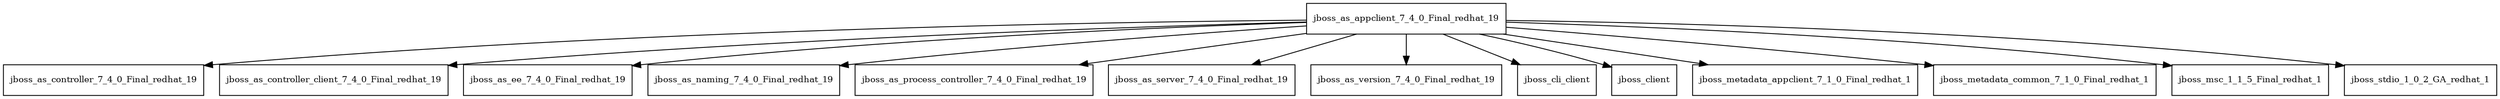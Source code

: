 digraph jboss_as_appclient_7_4_0_Final_redhat_19_dependencies {
  node [shape = box, fontsize=10.0];
  jboss_as_appclient_7_4_0_Final_redhat_19 -> jboss_as_controller_7_4_0_Final_redhat_19;
  jboss_as_appclient_7_4_0_Final_redhat_19 -> jboss_as_controller_client_7_4_0_Final_redhat_19;
  jboss_as_appclient_7_4_0_Final_redhat_19 -> jboss_as_ee_7_4_0_Final_redhat_19;
  jboss_as_appclient_7_4_0_Final_redhat_19 -> jboss_as_naming_7_4_0_Final_redhat_19;
  jboss_as_appclient_7_4_0_Final_redhat_19 -> jboss_as_process_controller_7_4_0_Final_redhat_19;
  jboss_as_appclient_7_4_0_Final_redhat_19 -> jboss_as_server_7_4_0_Final_redhat_19;
  jboss_as_appclient_7_4_0_Final_redhat_19 -> jboss_as_version_7_4_0_Final_redhat_19;
  jboss_as_appclient_7_4_0_Final_redhat_19 -> jboss_cli_client;
  jboss_as_appclient_7_4_0_Final_redhat_19 -> jboss_client;
  jboss_as_appclient_7_4_0_Final_redhat_19 -> jboss_metadata_appclient_7_1_0_Final_redhat_1;
  jboss_as_appclient_7_4_0_Final_redhat_19 -> jboss_metadata_common_7_1_0_Final_redhat_1;
  jboss_as_appclient_7_4_0_Final_redhat_19 -> jboss_msc_1_1_5_Final_redhat_1;
  jboss_as_appclient_7_4_0_Final_redhat_19 -> jboss_stdio_1_0_2_GA_redhat_1;
}
